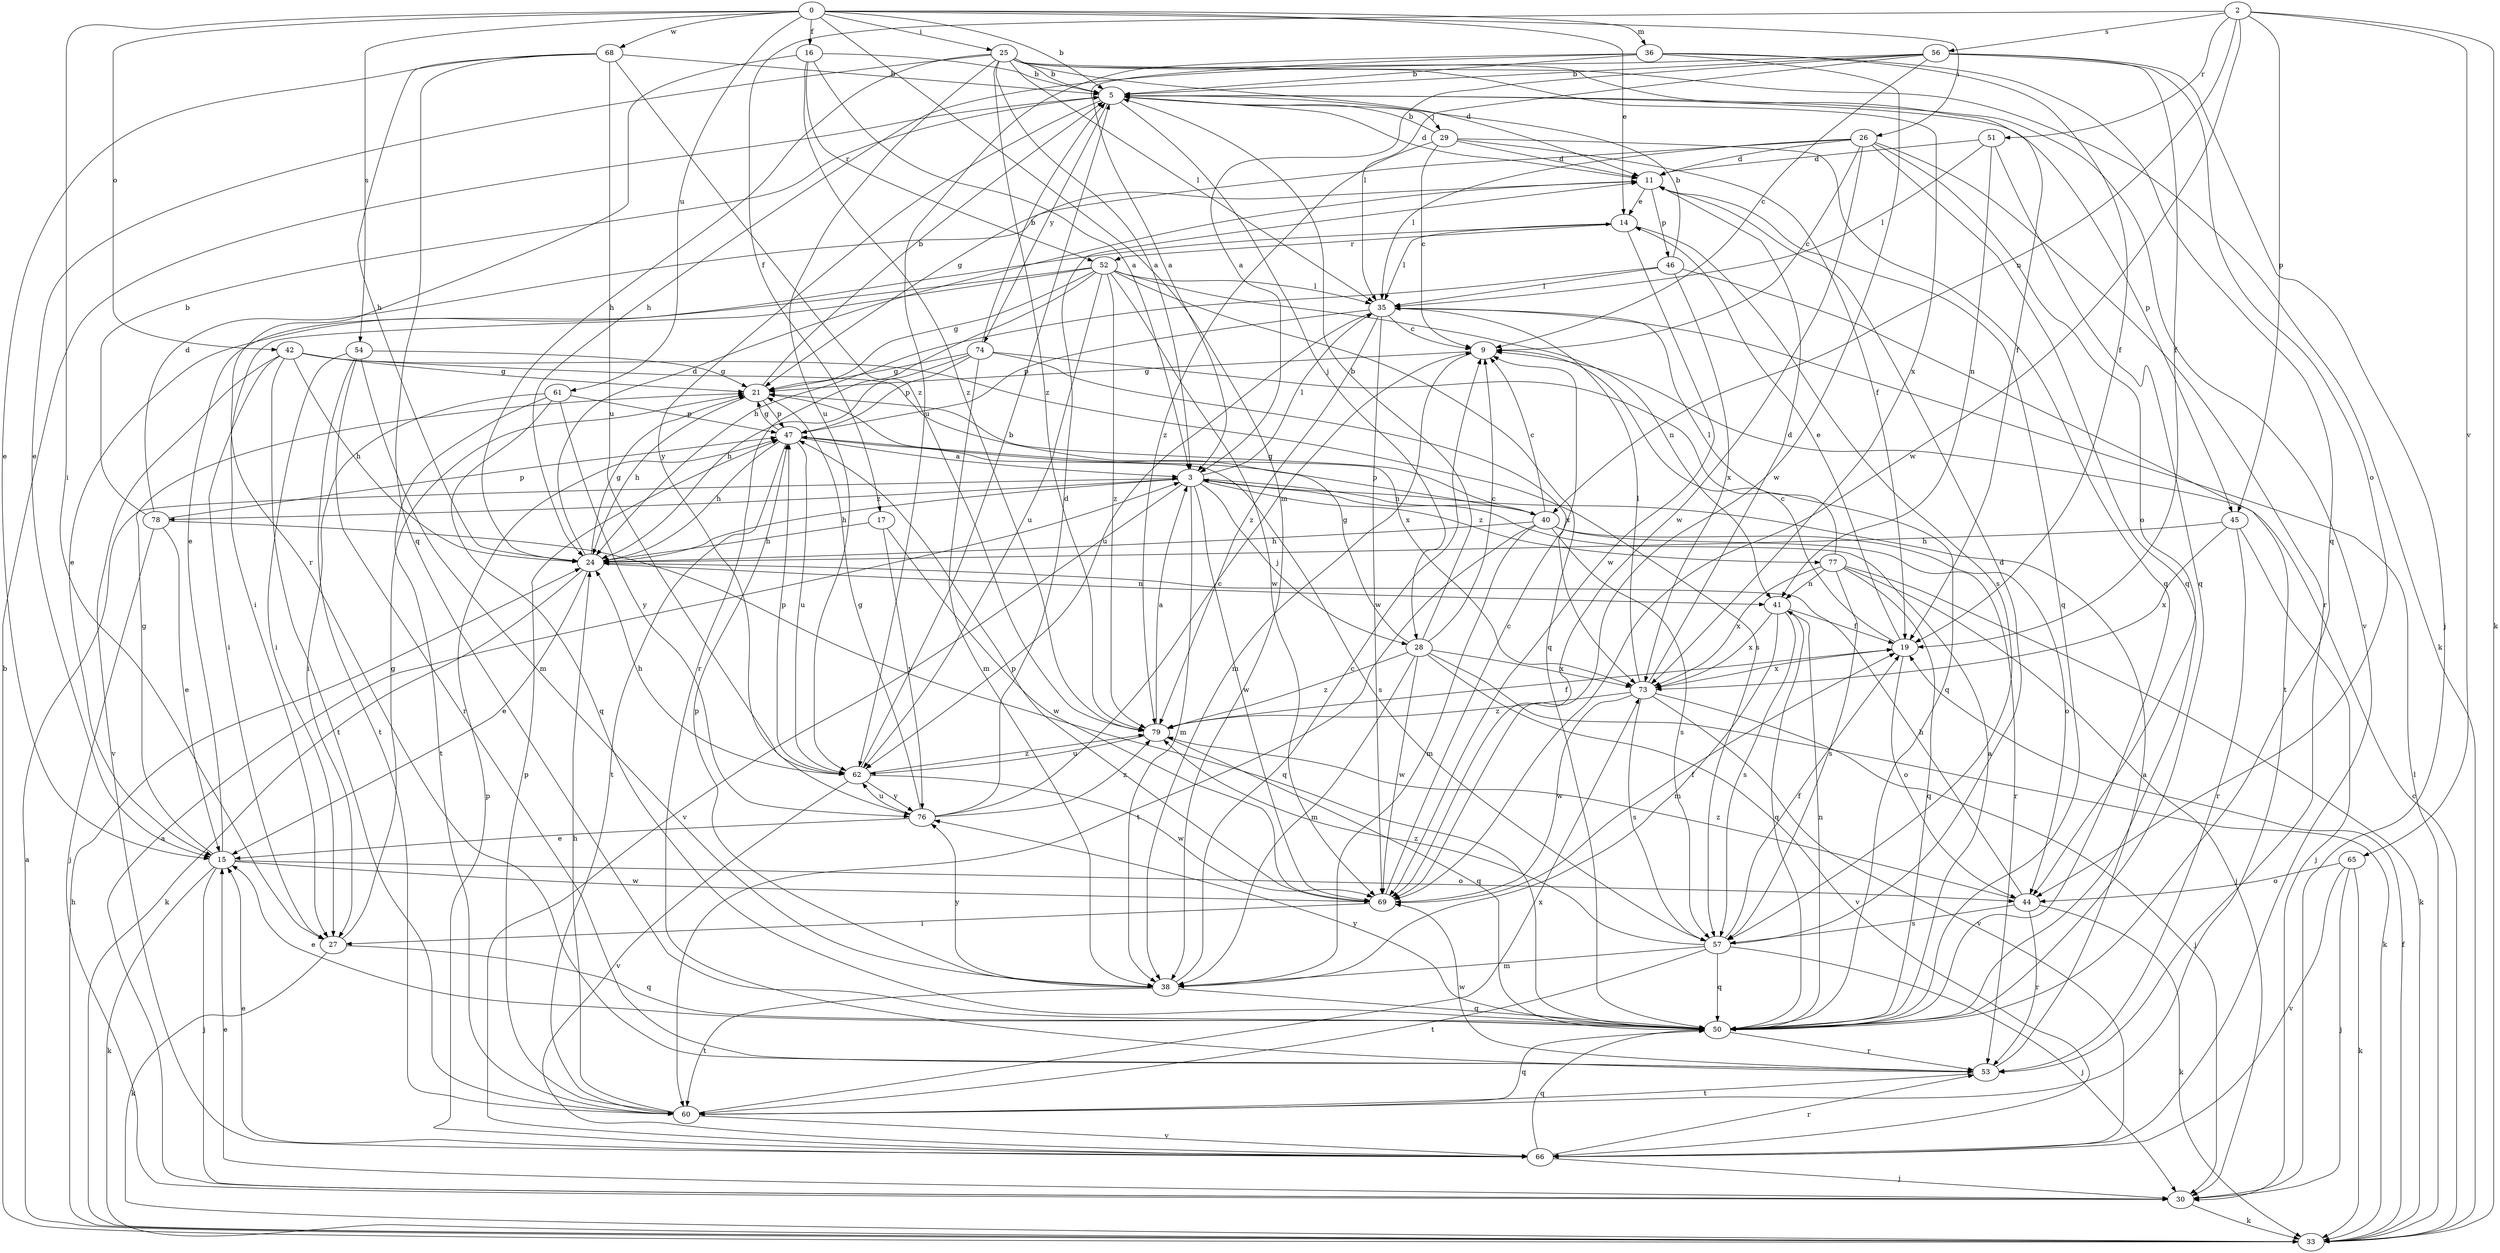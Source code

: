strict digraph  {
0;
2;
3;
5;
9;
11;
14;
15;
16;
17;
19;
21;
24;
25;
26;
27;
28;
29;
30;
33;
35;
36;
38;
40;
41;
42;
44;
45;
46;
47;
50;
51;
52;
53;
54;
56;
57;
60;
61;
62;
65;
66;
68;
69;
73;
74;
76;
77;
78;
79;
0 -> 5  [label=b];
0 -> 14  [label=e];
0 -> 16  [label=f];
0 -> 25  [label=i];
0 -> 26  [label=i];
0 -> 27  [label=i];
0 -> 36  [label=m];
0 -> 38  [label=m];
0 -> 42  [label=o];
0 -> 54  [label=s];
0 -> 61  [label=u];
0 -> 68  [label=w];
2 -> 17  [label=f];
2 -> 33  [label=k];
2 -> 40  [label=n];
2 -> 45  [label=p];
2 -> 51  [label=r];
2 -> 56  [label=s];
2 -> 65  [label=v];
2 -> 69  [label=w];
3 -> 24  [label=h];
3 -> 28  [label=j];
3 -> 35  [label=l];
3 -> 38  [label=m];
3 -> 40  [label=n];
3 -> 66  [label=v];
3 -> 69  [label=w];
3 -> 77  [label=z];
3 -> 78  [label=z];
5 -> 11  [label=d];
5 -> 28  [label=j];
5 -> 29  [label=j];
5 -> 45  [label=p];
5 -> 66  [label=v];
5 -> 74  [label=y];
5 -> 76  [label=y];
9 -> 21  [label=g];
9 -> 38  [label=m];
11 -> 14  [label=e];
11 -> 46  [label=p];
11 -> 50  [label=q];
14 -> 35  [label=l];
14 -> 52  [label=r];
14 -> 57  [label=s];
14 -> 69  [label=w];
15 -> 14  [label=e];
15 -> 21  [label=g];
15 -> 30  [label=j];
15 -> 33  [label=k];
15 -> 44  [label=o];
15 -> 69  [label=w];
16 -> 3  [label=a];
16 -> 5  [label=b];
16 -> 52  [label=r];
16 -> 53  [label=r];
16 -> 79  [label=z];
17 -> 24  [label=h];
17 -> 69  [label=w];
17 -> 76  [label=y];
19 -> 9  [label=c];
19 -> 14  [label=e];
19 -> 44  [label=o];
19 -> 73  [label=x];
21 -> 5  [label=b];
21 -> 24  [label=h];
21 -> 47  [label=p];
24 -> 11  [label=d];
24 -> 15  [label=e];
24 -> 21  [label=g];
24 -> 33  [label=k];
24 -> 41  [label=n];
25 -> 3  [label=a];
25 -> 5  [label=b];
25 -> 11  [label=d];
25 -> 15  [label=e];
25 -> 19  [label=f];
25 -> 24  [label=h];
25 -> 33  [label=k];
25 -> 35  [label=l];
25 -> 62  [label=u];
25 -> 73  [label=x];
25 -> 79  [label=z];
26 -> 9  [label=c];
26 -> 11  [label=d];
26 -> 21  [label=g];
26 -> 35  [label=l];
26 -> 44  [label=o];
26 -> 50  [label=q];
26 -> 53  [label=r];
26 -> 69  [label=w];
27 -> 21  [label=g];
27 -> 33  [label=k];
27 -> 50  [label=q];
28 -> 5  [label=b];
28 -> 9  [label=c];
28 -> 21  [label=g];
28 -> 33  [label=k];
28 -> 38  [label=m];
28 -> 66  [label=v];
28 -> 69  [label=w];
28 -> 73  [label=x];
28 -> 79  [label=z];
29 -> 5  [label=b];
29 -> 9  [label=c];
29 -> 11  [label=d];
29 -> 19  [label=f];
29 -> 50  [label=q];
29 -> 79  [label=z];
30 -> 3  [label=a];
30 -> 15  [label=e];
30 -> 33  [label=k];
33 -> 3  [label=a];
33 -> 5  [label=b];
33 -> 9  [label=c];
33 -> 19  [label=f];
33 -> 24  [label=h];
33 -> 35  [label=l];
35 -> 9  [label=c];
35 -> 47  [label=p];
35 -> 62  [label=u];
35 -> 69  [label=w];
35 -> 79  [label=z];
36 -> 3  [label=a];
36 -> 5  [label=b];
36 -> 19  [label=f];
36 -> 50  [label=q];
36 -> 62  [label=u];
36 -> 69  [label=w];
38 -> 9  [label=c];
38 -> 47  [label=p];
38 -> 50  [label=q];
38 -> 60  [label=t];
38 -> 76  [label=y];
40 -> 9  [label=c];
40 -> 21  [label=g];
40 -> 24  [label=h];
40 -> 38  [label=m];
40 -> 44  [label=o];
40 -> 47  [label=p];
40 -> 53  [label=r];
40 -> 57  [label=s];
40 -> 60  [label=t];
41 -> 19  [label=f];
41 -> 38  [label=m];
41 -> 50  [label=q];
41 -> 57  [label=s];
41 -> 73  [label=x];
42 -> 21  [label=g];
42 -> 24  [label=h];
42 -> 27  [label=i];
42 -> 57  [label=s];
42 -> 60  [label=t];
42 -> 66  [label=v];
42 -> 73  [label=x];
44 -> 24  [label=h];
44 -> 33  [label=k];
44 -> 53  [label=r];
44 -> 57  [label=s];
44 -> 79  [label=z];
45 -> 24  [label=h];
45 -> 30  [label=j];
45 -> 53  [label=r];
45 -> 73  [label=x];
46 -> 5  [label=b];
46 -> 24  [label=h];
46 -> 35  [label=l];
46 -> 60  [label=t];
46 -> 73  [label=x];
47 -> 3  [label=a];
47 -> 21  [label=g];
47 -> 24  [label=h];
47 -> 57  [label=s];
47 -> 60  [label=t];
47 -> 62  [label=u];
50 -> 3  [label=a];
50 -> 15  [label=e];
50 -> 41  [label=n];
50 -> 53  [label=r];
50 -> 76  [label=y];
51 -> 11  [label=d];
51 -> 35  [label=l];
51 -> 41  [label=n];
51 -> 50  [label=q];
52 -> 15  [label=e];
52 -> 21  [label=g];
52 -> 27  [label=i];
52 -> 35  [label=l];
52 -> 41  [label=n];
52 -> 50  [label=q];
52 -> 53  [label=r];
52 -> 62  [label=u];
52 -> 69  [label=w];
52 -> 79  [label=z];
53 -> 3  [label=a];
53 -> 60  [label=t];
53 -> 69  [label=w];
54 -> 21  [label=g];
54 -> 27  [label=i];
54 -> 38  [label=m];
54 -> 53  [label=r];
54 -> 60  [label=t];
56 -> 3  [label=a];
56 -> 5  [label=b];
56 -> 9  [label=c];
56 -> 19  [label=f];
56 -> 24  [label=h];
56 -> 30  [label=j];
56 -> 35  [label=l];
56 -> 44  [label=o];
57 -> 11  [label=d];
57 -> 19  [label=f];
57 -> 30  [label=j];
57 -> 38  [label=m];
57 -> 50  [label=q];
57 -> 60  [label=t];
57 -> 79  [label=z];
60 -> 24  [label=h];
60 -> 47  [label=p];
60 -> 50  [label=q];
60 -> 66  [label=v];
60 -> 73  [label=x];
61 -> 27  [label=i];
61 -> 47  [label=p];
61 -> 50  [label=q];
61 -> 60  [label=t];
61 -> 76  [label=y];
62 -> 5  [label=b];
62 -> 24  [label=h];
62 -> 47  [label=p];
62 -> 66  [label=v];
62 -> 69  [label=w];
62 -> 76  [label=y];
62 -> 79  [label=z];
65 -> 30  [label=j];
65 -> 33  [label=k];
65 -> 44  [label=o];
65 -> 66  [label=v];
66 -> 15  [label=e];
66 -> 30  [label=j];
66 -> 47  [label=p];
66 -> 50  [label=q];
66 -> 53  [label=r];
68 -> 5  [label=b];
68 -> 15  [label=e];
68 -> 24  [label=h];
68 -> 50  [label=q];
68 -> 62  [label=u];
68 -> 79  [label=z];
69 -> 9  [label=c];
69 -> 19  [label=f];
69 -> 27  [label=i];
69 -> 47  [label=p];
73 -> 11  [label=d];
73 -> 30  [label=j];
73 -> 35  [label=l];
73 -> 57  [label=s];
73 -> 66  [label=v];
73 -> 69  [label=w];
73 -> 79  [label=z];
74 -> 5  [label=b];
74 -> 21  [label=g];
74 -> 24  [label=h];
74 -> 38  [label=m];
74 -> 47  [label=p];
74 -> 50  [label=q];
74 -> 73  [label=x];
76 -> 9  [label=c];
76 -> 11  [label=d];
76 -> 15  [label=e];
76 -> 21  [label=g];
76 -> 62  [label=u];
76 -> 79  [label=z];
77 -> 30  [label=j];
77 -> 33  [label=k];
77 -> 35  [label=l];
77 -> 41  [label=n];
77 -> 50  [label=q];
77 -> 57  [label=s];
77 -> 73  [label=x];
78 -> 5  [label=b];
78 -> 11  [label=d];
78 -> 15  [label=e];
78 -> 30  [label=j];
78 -> 47  [label=p];
78 -> 50  [label=q];
79 -> 3  [label=a];
79 -> 19  [label=f];
79 -> 50  [label=q];
79 -> 62  [label=u];
}
